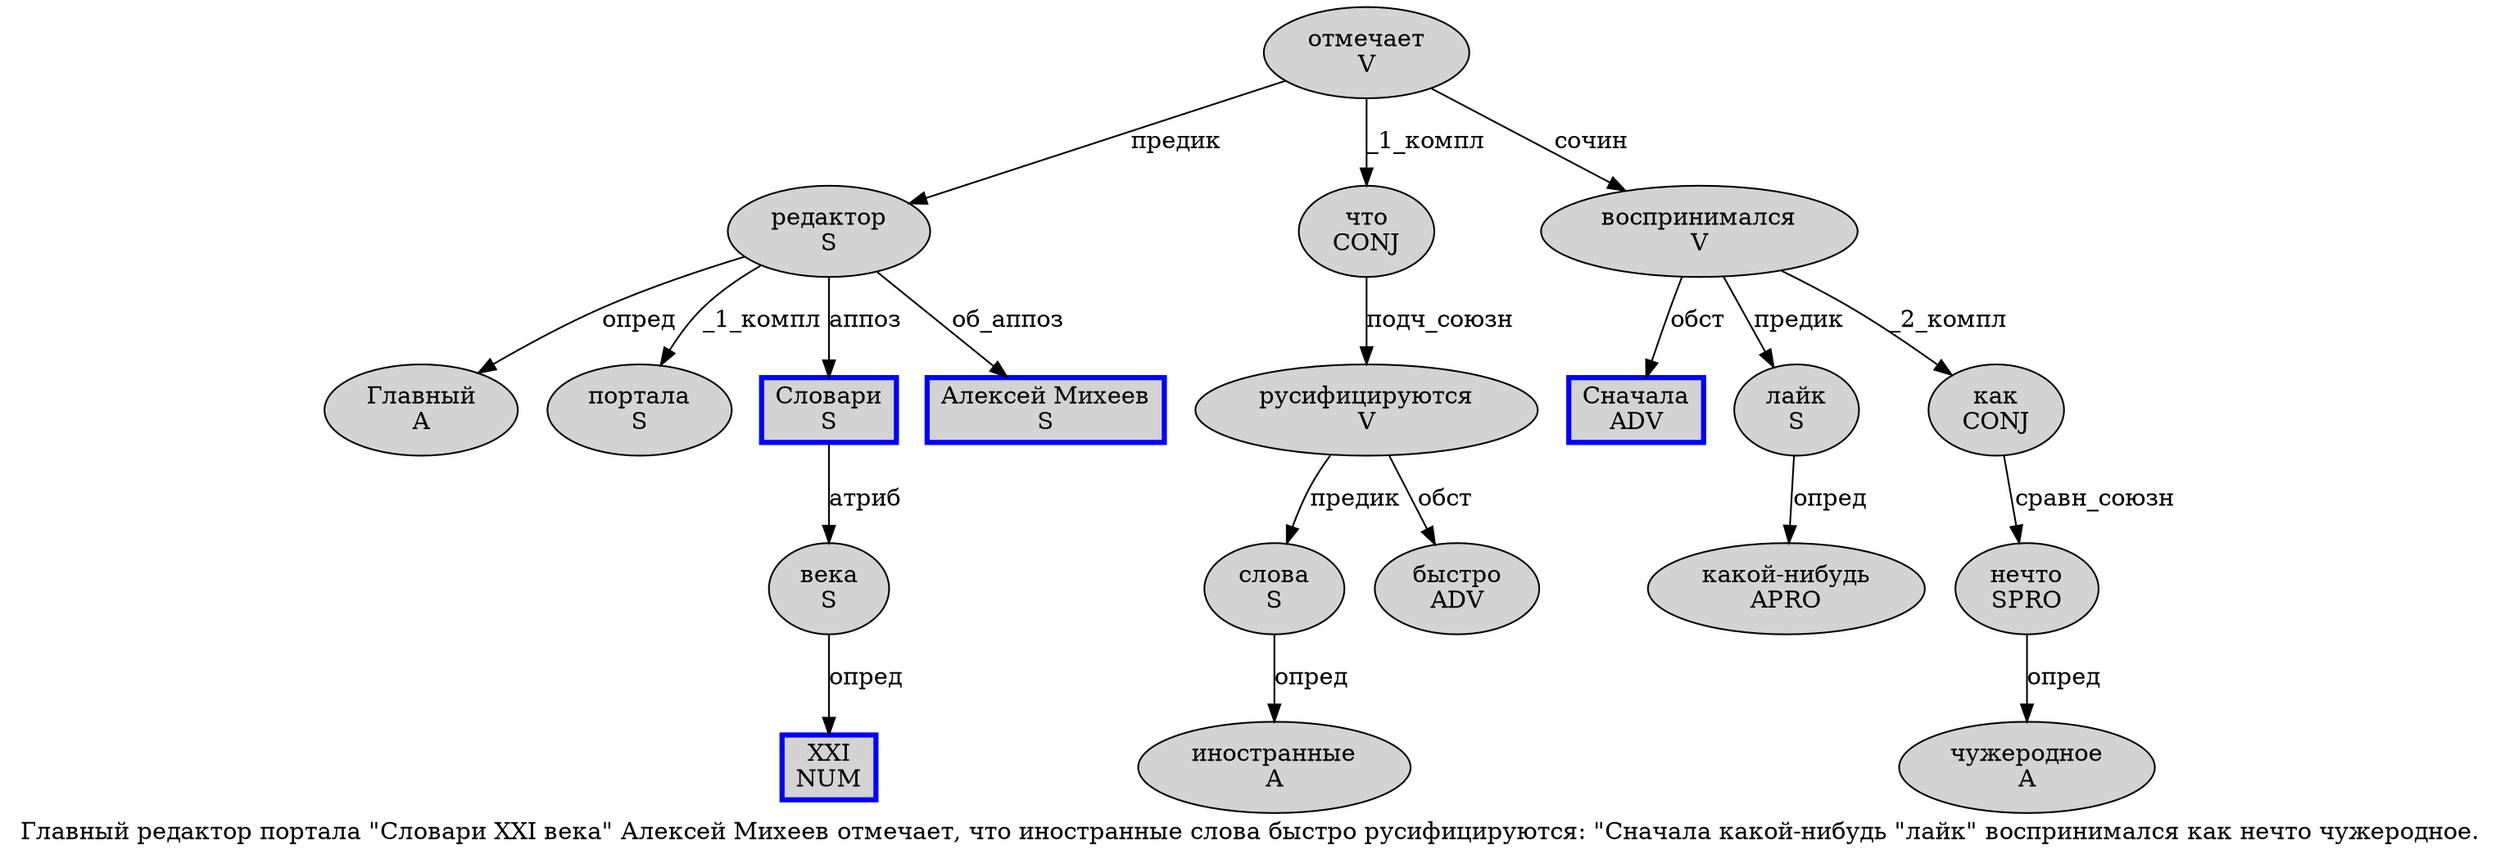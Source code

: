digraph SENTENCE_250 {
	graph [label="Главный редактор портала \"Словари XXI века\" Алексей Михеев отмечает, что иностранные слова быстро русифицируются: \"Сначала какой-нибудь \"лайк\" воспринимался как нечто чужеродное."]
	node [style=filled]
		0 [label="Главный
A" color="" fillcolor=lightgray penwidth=1 shape=ellipse]
		1 [label="редактор
S" color="" fillcolor=lightgray penwidth=1 shape=ellipse]
		2 [label="портала
S" color="" fillcolor=lightgray penwidth=1 shape=ellipse]
		4 [label="Словари
S" color=blue fillcolor=lightgray penwidth=3 shape=box]
		5 [label="XXI
NUM" color=blue fillcolor=lightgray penwidth=3 shape=box]
		6 [label="века
S" color="" fillcolor=lightgray penwidth=1 shape=ellipse]
		8 [label="Алексей Михеев
S" color=blue fillcolor=lightgray penwidth=3 shape=box]
		9 [label="отмечает
V" color="" fillcolor=lightgray penwidth=1 shape=ellipse]
		11 [label="что
CONJ" color="" fillcolor=lightgray penwidth=1 shape=ellipse]
		12 [label="иностранные
A" color="" fillcolor=lightgray penwidth=1 shape=ellipse]
		13 [label="слова
S" color="" fillcolor=lightgray penwidth=1 shape=ellipse]
		14 [label="быстро
ADV" color="" fillcolor=lightgray penwidth=1 shape=ellipse]
		15 [label="русифицируются
V" color="" fillcolor=lightgray penwidth=1 shape=ellipse]
		18 [label="Сначала
ADV" color=blue fillcolor=lightgray penwidth=3 shape=box]
		19 [label="какой-нибудь
APRO" color="" fillcolor=lightgray penwidth=1 shape=ellipse]
		21 [label="лайк
S" color="" fillcolor=lightgray penwidth=1 shape=ellipse]
		23 [label="воспринимался
V" color="" fillcolor=lightgray penwidth=1 shape=ellipse]
		24 [label="как
CONJ" color="" fillcolor=lightgray penwidth=1 shape=ellipse]
		25 [label="нечто
SPRO" color="" fillcolor=lightgray penwidth=1 shape=ellipse]
		26 [label="чужеродное
A" color="" fillcolor=lightgray penwidth=1 shape=ellipse]
			9 -> 1 [label="предик"]
			9 -> 11 [label="_1_компл"]
			9 -> 23 [label="сочин"]
			13 -> 12 [label="опред"]
			21 -> 19 [label="опред"]
			15 -> 13 [label="предик"]
			15 -> 14 [label="обст"]
			11 -> 15 [label="подч_союзн"]
			24 -> 25 [label="сравн_союзн"]
			25 -> 26 [label="опред"]
			6 -> 5 [label="опред"]
			23 -> 18 [label="обст"]
			23 -> 21 [label="предик"]
			23 -> 24 [label="_2_компл"]
			1 -> 0 [label="опред"]
			1 -> 2 [label="_1_компл"]
			1 -> 4 [label="аппоз"]
			1 -> 8 [label="об_аппоз"]
			4 -> 6 [label="атриб"]
}